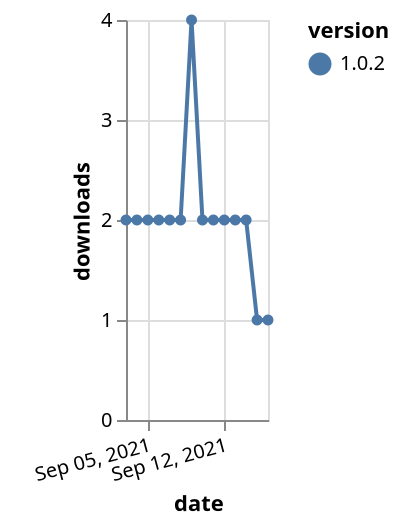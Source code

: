 {"$schema": "https://vega.github.io/schema/vega-lite/v5.json", "description": "A simple bar chart with embedded data.", "data": {"values": [{"date": "2021-09-03", "total": 2733, "delta": 2, "version": "1.0.2"}, {"date": "2021-09-04", "total": 2735, "delta": 2, "version": "1.0.2"}, {"date": "2021-09-05", "total": 2737, "delta": 2, "version": "1.0.2"}, {"date": "2021-09-06", "total": 2739, "delta": 2, "version": "1.0.2"}, {"date": "2021-09-07", "total": 2741, "delta": 2, "version": "1.0.2"}, {"date": "2021-09-08", "total": 2743, "delta": 2, "version": "1.0.2"}, {"date": "2021-09-09", "total": 2747, "delta": 4, "version": "1.0.2"}, {"date": "2021-09-10", "total": 2749, "delta": 2, "version": "1.0.2"}, {"date": "2021-09-11", "total": 2751, "delta": 2, "version": "1.0.2"}, {"date": "2021-09-12", "total": 2753, "delta": 2, "version": "1.0.2"}, {"date": "2021-09-13", "total": 2755, "delta": 2, "version": "1.0.2"}, {"date": "2021-09-14", "total": 2757, "delta": 2, "version": "1.0.2"}, {"date": "2021-09-15", "total": 2758, "delta": 1, "version": "1.0.2"}, {"date": "2021-09-16", "total": 2759, "delta": 1, "version": "1.0.2"}]}, "width": "container", "mark": {"type": "line", "point": {"filled": true}}, "encoding": {"x": {"field": "date", "type": "temporal", "timeUnit": "yearmonthdate", "title": "date", "axis": {"labelAngle": -15}}, "y": {"field": "delta", "type": "quantitative", "title": "downloads"}, "color": {"field": "version", "type": "nominal"}, "tooltip": {"field": "delta"}}}